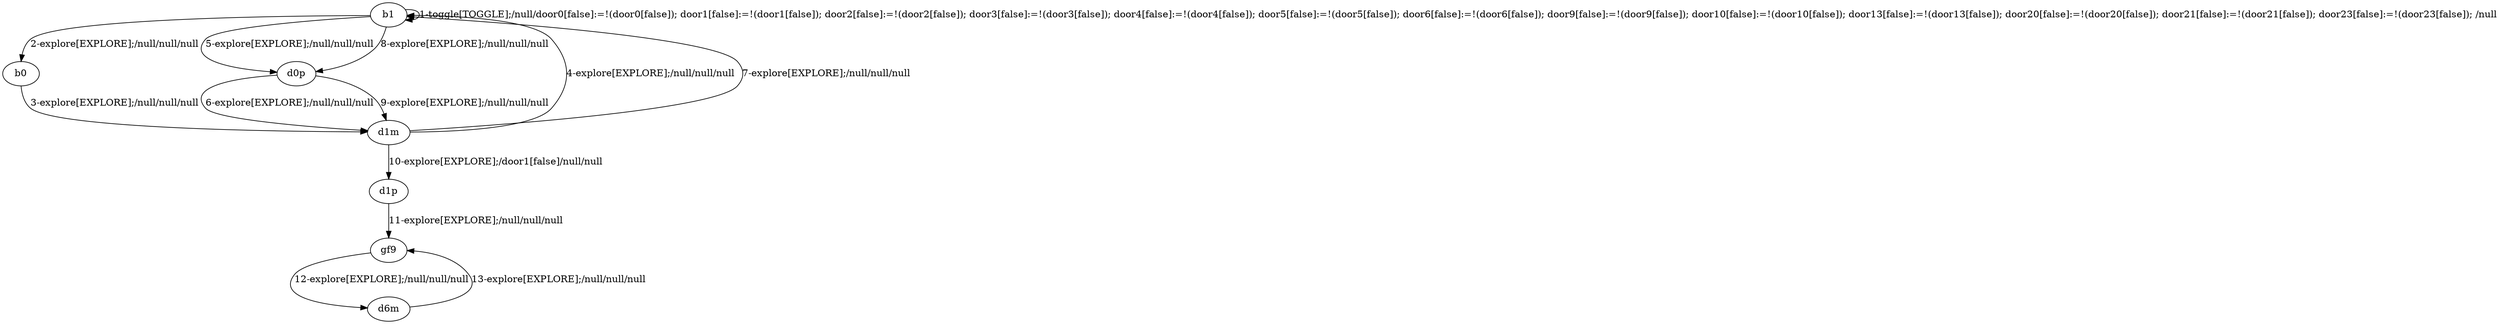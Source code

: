 # Total number of goals covered by this test: 3
# d6m --> gf9
# d1p --> gf9
# gf9 --> d6m

digraph g {
"b1" -> "b1" [label = "1-toggle[TOGGLE];/null/door0[false]:=!(door0[false]); door1[false]:=!(door1[false]); door2[false]:=!(door2[false]); door3[false]:=!(door3[false]); door4[false]:=!(door4[false]); door5[false]:=!(door5[false]); door6[false]:=!(door6[false]); door9[false]:=!(door9[false]); door10[false]:=!(door10[false]); door13[false]:=!(door13[false]); door20[false]:=!(door20[false]); door21[false]:=!(door21[false]); door23[false]:=!(door23[false]); /null"];
"b1" -> "b0" [label = "2-explore[EXPLORE];/null/null/null"];
"b0" -> "d1m" [label = "3-explore[EXPLORE];/null/null/null"];
"d1m" -> "b1" [label = "4-explore[EXPLORE];/null/null/null"];
"b1" -> "d0p" [label = "5-explore[EXPLORE];/null/null/null"];
"d0p" -> "d1m" [label = "6-explore[EXPLORE];/null/null/null"];
"d1m" -> "b1" [label = "7-explore[EXPLORE];/null/null/null"];
"b1" -> "d0p" [label = "8-explore[EXPLORE];/null/null/null"];
"d0p" -> "d1m" [label = "9-explore[EXPLORE];/null/null/null"];
"d1m" -> "d1p" [label = "10-explore[EXPLORE];/door1[false]/null/null"];
"d1p" -> "gf9" [label = "11-explore[EXPLORE];/null/null/null"];
"gf9" -> "d6m" [label = "12-explore[EXPLORE];/null/null/null"];
"d6m" -> "gf9" [label = "13-explore[EXPLORE];/null/null/null"];
}
